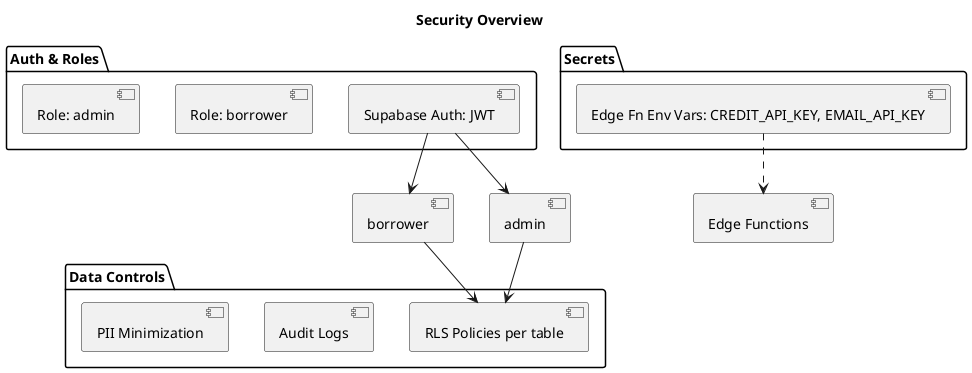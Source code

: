 @startuml Security_Architecture
title Security Overview
package "Auth & Roles" {
  [Supabase Auth: JWT]
  [Role: borrower]
  [Role: admin]
}
package "Data Controls" {
  [RLS Policies per table]
  [Audit Logs]
  [PII Minimization]
}
package "Secrets" {
  [Edge Fn Env Vars: CREDIT_API_KEY, EMAIL_API_KEY]
}
[borrower] --> [RLS Policies per table]
[admin] --> [RLS Policies per table]
[Supabase Auth: JWT] --> [borrower]
[Supabase Auth: JWT] --> [admin]
[Edge Fn Env Vars: CREDIT_API_KEY, EMAIL_API_KEY] ..> [Edge Functions]
@enduml
